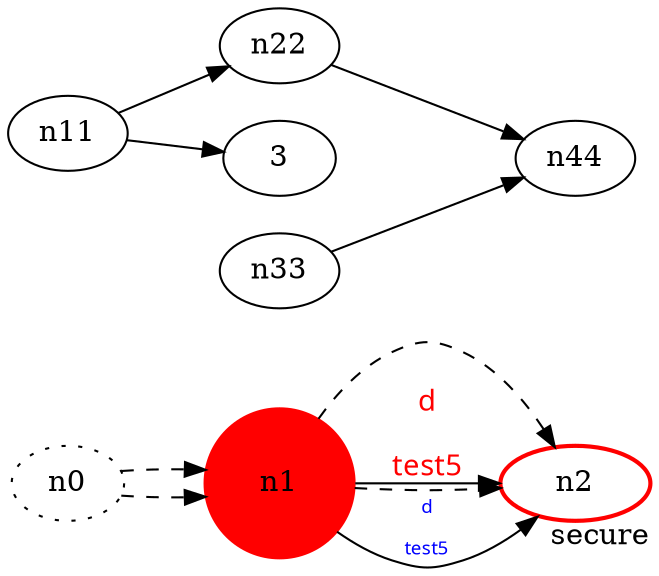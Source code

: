 digraph test5 {
	rankdir=LR;
	fontcolor=blue; /* c0; c1; c18446744073709551615 -- c1 */
	n0 [style=dotted, fillcolor="#123456"]; // c2; c3; c2 -- c252
	n1 [height=1, width=1, color=red, style=filled];
	n2 [style=2147483648, width=1, color=red, style=filled];
	n2 [style=bold, xlabel="secure"];
	n0 [style=dotted, fillcolor="#123456"]; // c2; c3; c2 -- c3
	n1 [height=1, width=1, color=red, style=filled];
	n2 [style=bold, xlabel="secure"];
	n0 -> n1 -> n2[style=dashed];
	n1 -> n2 [fontname="comic sans", label="d\n\l\G", fontcolor=red, style=filled];
	n2 [style=bold, xlabel="secure"];
	n0 -> n1 -> n2[style=dashed];
	n1 -> n2 [fontname="comic sans", label="d\n\l\G", fontcolor=blue, fontsize=9];
	n11 -> n22;
	n11 -> 3;
	n22 -> n44;
	n33 -> n44;
}
